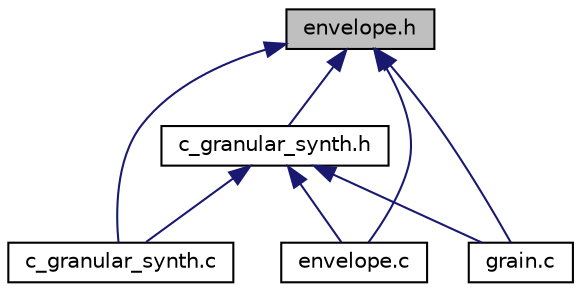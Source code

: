 digraph "envelope.h"
{
 // LATEX_PDF_SIZE
  edge [fontname="Helvetica",fontsize="10",labelfontname="Helvetica",labelfontsize="10"];
  node [fontname="Helvetica",fontsize="10",shape=record];
  Node1 [label="envelope.h",height=0.2,width=0.4,color="black", fillcolor="grey75", style="filled", fontcolor="black",tooltip="Envelope file header     Envelope file header."];
  Node1 -> Node2 [dir="back",color="midnightblue",fontsize="10",style="solid",fontname="Helvetica"];
  Node2 [label="c_granular_synth.h",height=0.2,width=0.4,color="black", fillcolor="white", style="filled",URL="$c__granular__synth_8h.html",tooltip="Main file header     Main file header."];
  Node2 -> Node3 [dir="back",color="midnightblue",fontsize="10",style="solid",fontname="Helvetica"];
  Node3 [label="c_granular_synth.c",height=0.2,width=0.4,color="black", fillcolor="white", style="filled",URL="$c__granular__synth_8c.html",tooltip="The C Part of the synthesizer's implementation."];
  Node2 -> Node4 [dir="back",color="midnightblue",fontsize="10",style="solid",fontname="Helvetica"];
  Node4 [label="envelope.c",height=0.2,width=0.4,color="black", fillcolor="white", style="filled",URL="$envelope_8c.html",tooltip="handles envelope generation generates ADSR envelope according to adjustable attack,..."];
  Node2 -> Node5 [dir="back",color="midnightblue",fontsize="10",style="solid",fontname="Helvetica"];
  Node5 [label="grain.c",height=0.2,width=0.4,color="black", fillcolor="white", style="filled",URL="$grain_8c.html",tooltip="handles grain creation"];
  Node1 -> Node3 [dir="back",color="midnightblue",fontsize="10",style="solid",fontname="Helvetica"];
  Node1 -> Node4 [dir="back",color="midnightblue",fontsize="10",style="solid",fontname="Helvetica"];
  Node1 -> Node5 [dir="back",color="midnightblue",fontsize="10",style="solid",fontname="Helvetica"];
}
